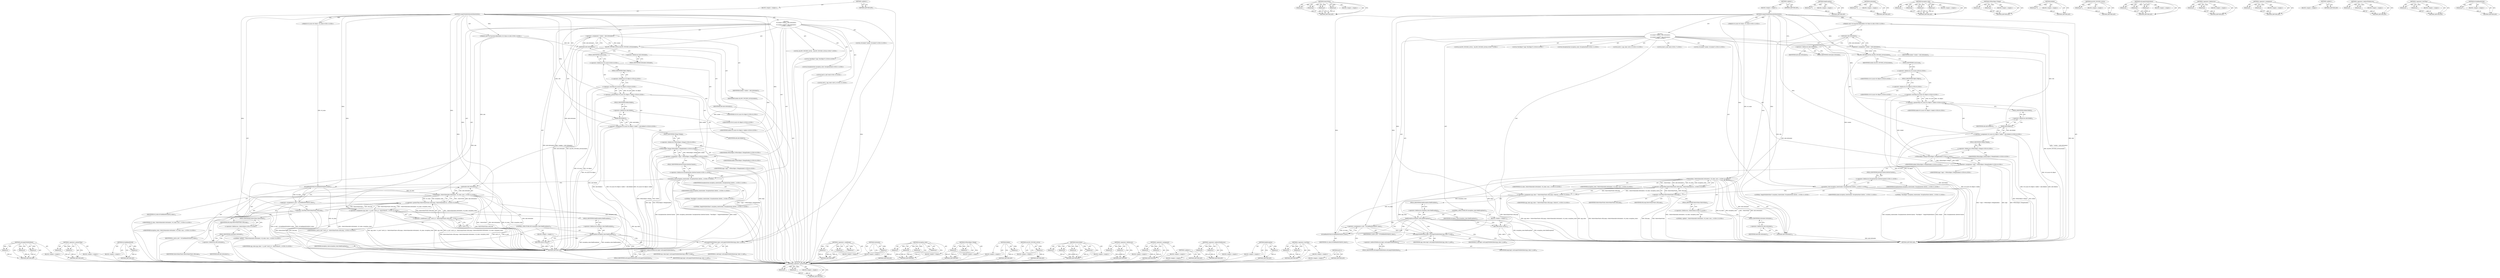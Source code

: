 digraph "int32_t" {
vulnerable_140 [label=<(METHOD,&lt;operator&gt;.greaterThan)>];
vulnerable_141 [label=<(PARAM,p1)>];
vulnerable_142 [label=<(PARAM,p2)>];
vulnerable_143 [label=<(BLOCK,&lt;empty&gt;,&lt;empty&gt;)>];
vulnerable_144 [label=<(METHOD_RETURN,ANY)>];
vulnerable_166 [label=<(METHOD,NativeValue)>];
vulnerable_167 [label=<(PARAM,p1)>];
vulnerable_168 [label=<(PARAM,p2)>];
vulnerable_169 [label=<(PARAM,p3)>];
vulnerable_170 [label=<(PARAM,p4)>];
vulnerable_171 [label=<(BLOCK,&lt;empty&gt;,&lt;empty&gt;)>];
vulnerable_172 [label=<(METHOD_RETURN,ANY)>];
vulnerable_6 [label=<(METHOD,&lt;global&gt;)<SUB>1</SUB>>];
vulnerable_7 [label=<(BLOCK,&lt;empty&gt;,&lt;empty&gt;)<SUB>1</SUB>>];
vulnerable_8 [label=<(METHOD,LongOrNullAttributeAttributeSetter)<SUB>1</SUB>>];
vulnerable_9 [label="<(PARAM,v8::Local&lt;v8::Value&gt; v8_value)<SUB>2</SUB>>"];
vulnerable_10 [label="<(PARAM,const v8::FunctionCallbackInfo&lt;v8::Value&gt;&amp; info)<SUB>2</SUB>>"];
vulnerable_11 [label="<(BLOCK,{
  v8::Isolate* isolate = info.GetIsolate();
 ...,{
  v8::Isolate* isolate = info.GetIsolate();
 ...)<SUB>2</SUB>>"];
vulnerable_12 [label="<(LOCAL,v8.Isolate* isolate: v8.Isolate*)<SUB>3</SUB>>"];
vulnerable_13 [label=<(&lt;operator&gt;.assignment,* isolate = info.GetIsolate())<SUB>3</SUB>>];
vulnerable_14 [label=<(IDENTIFIER,isolate,* isolate = info.GetIsolate())<SUB>3</SUB>>];
vulnerable_15 [label=<(GetIsolate,info.GetIsolate())<SUB>3</SUB>>];
vulnerable_16 [label=<(&lt;operator&gt;.fieldAccess,info.GetIsolate)<SUB>3</SUB>>];
vulnerable_17 [label=<(IDENTIFIER,info,info.GetIsolate())<SUB>3</SUB>>];
vulnerable_18 [label=<(FIELD_IDENTIFIER,GetIsolate,GetIsolate)<SUB>3</SUB>>];
vulnerable_19 [label=<(ALLOW_UNUSED_LOCAL,ALLOW_UNUSED_LOCAL(isolate))<SUB>4</SUB>>];
vulnerable_20 [label=<(IDENTIFIER,isolate,ALLOW_UNUSED_LOCAL(isolate))<SUB>4</SUB>>];
vulnerable_21 [label="<(&lt;operator&gt;.assignment,v8::Local&lt;v8::Object&gt; holder = info.Holder())<SUB>6</SUB>>"];
vulnerable_22 [label="<(&lt;operator&gt;.greaterThan,v8::Local&lt;v8::Object&gt; holder)<SUB>6</SUB>>"];
vulnerable_23 [label="<(&lt;operator&gt;.lessThan,v8::Local&lt;v8::Object)<SUB>6</SUB>>"];
vulnerable_24 [label="<(&lt;operator&gt;.fieldAccess,v8::Local)<SUB>6</SUB>>"];
vulnerable_25 [label="<(IDENTIFIER,v8,v8::Local&lt;v8::Object)<SUB>6</SUB>>"];
vulnerable_26 [label=<(FIELD_IDENTIFIER,Local,Local)<SUB>6</SUB>>];
vulnerable_27 [label="<(&lt;operator&gt;.fieldAccess,v8::Object)<SUB>6</SUB>>"];
vulnerable_28 [label="<(IDENTIFIER,v8,v8::Local&lt;v8::Object)<SUB>6</SUB>>"];
vulnerable_29 [label=<(FIELD_IDENTIFIER,Object,Object)<SUB>6</SUB>>];
vulnerable_30 [label="<(IDENTIFIER,holder,v8::Local&lt;v8::Object&gt; holder)<SUB>6</SUB>>"];
vulnerable_31 [label=<(Holder,info.Holder())<SUB>6</SUB>>];
vulnerable_32 [label=<(&lt;operator&gt;.fieldAccess,info.Holder)<SUB>6</SUB>>];
vulnerable_33 [label=<(IDENTIFIER,info,info.Holder())<SUB>6</SUB>>];
vulnerable_34 [label=<(FIELD_IDENTIFIER,Holder,Holder)<SUB>6</SUB>>];
vulnerable_35 [label="<(LOCAL,ALLOW_UNUSED_LOCAL : ALLOW_UNUSED_LOCAL)<SUB>7</SUB>>"];
vulnerable_36 [label="<(LOCAL,TestObject* impl: TestObject*)<SUB>9</SUB>>"];
vulnerable_37 [label="<(&lt;operator&gt;.assignment,* impl = V8TestObject::ToImpl(holder))<SUB>9</SUB>>"];
vulnerable_38 [label="<(IDENTIFIER,impl,* impl = V8TestObject::ToImpl(holder))<SUB>9</SUB>>"];
vulnerable_39 [label="<(V8TestObject.ToImpl,V8TestObject::ToImpl(holder))<SUB>9</SUB>>"];
vulnerable_40 [label="<(&lt;operator&gt;.fieldAccess,V8TestObject::ToImpl)<SUB>9</SUB>>"];
vulnerable_41 [label="<(IDENTIFIER,V8TestObject,V8TestObject::ToImpl(holder))<SUB>9</SUB>>"];
vulnerable_42 [label=<(FIELD_IDENTIFIER,ToImpl,ToImpl)<SUB>9</SUB>>];
vulnerable_43 [label="<(IDENTIFIER,holder,V8TestObject::ToImpl(holder))<SUB>9</SUB>>"];
vulnerable_44 [label="<(LOCAL,ExceptionState exception_state: ExceptionState)<SUB>11</SUB>>"];
vulnerable_45 [label="<(exception_state,exception_state(isolate, ExceptionState::kSette...)<SUB>11</SUB>>"];
vulnerable_46 [label="<(IDENTIFIER,isolate,exception_state(isolate, ExceptionState::kSette...)<SUB>11</SUB>>"];
vulnerable_47 [label="<(&lt;operator&gt;.fieldAccess,ExceptionState::kSetterContext)<SUB>11</SUB>>"];
vulnerable_48 [label="<(IDENTIFIER,ExceptionState,exception_state(isolate, ExceptionState::kSette...)<SUB>11</SUB>>"];
vulnerable_49 [label=<(FIELD_IDENTIFIER,kSetterContext,kSetterContext)<SUB>11</SUB>>];
vulnerable_50 [label="<(LITERAL,&quot;TestObject&quot;,exception_state(isolate, ExceptionState::kSette...)<SUB>11</SUB>>"];
vulnerable_51 [label="<(LITERAL,&quot;longOrNullAttribute&quot;,exception_state(isolate, ExceptionState::kSette...)<SUB>11</SUB>>"];
vulnerable_52 [label="<(LOCAL,int32_t cpp_value: int32_t)<SUB>13</SUB>>"];
vulnerable_53 [label="<(&lt;operator&gt;.assignment,cpp_value = NativeValueTraits&lt;IDLLong&gt;::NativeV...)<SUB>13</SUB>>"];
vulnerable_54 [label="<(IDENTIFIER,cpp_value,cpp_value = NativeValueTraits&lt;IDLLong&gt;::NativeV...)<SUB>13</SUB>>"];
vulnerable_55 [label="<(&lt;operator&gt;.greaterThan,NativeValueTraits&lt;IDLLong&gt;::NativeValue(info.Ge...)<SUB>13</SUB>>"];
vulnerable_56 [label=<(&lt;operator&gt;.lessThan,NativeValueTraits&lt;IDLLong)<SUB>13</SUB>>];
vulnerable_57 [label=<(IDENTIFIER,NativeValueTraits,NativeValueTraits&lt;IDLLong)<SUB>13</SUB>>];
vulnerable_58 [label=<(IDENTIFIER,IDLLong,NativeValueTraits&lt;IDLLong)<SUB>13</SUB>>];
vulnerable_59 [label="<(NativeValue,::NativeValue(info.GetIsolate(), v8_value, exce...)<SUB>13</SUB>>"];
vulnerable_60 [label="<(&lt;operator&gt;.fieldAccess,::NativeValue)<SUB>13</SUB>>"];
vulnerable_61 [label="<(LITERAL,&lt;global&gt;,::NativeValue(info.GetIsolate(), v8_value, exce...)<SUB>13</SUB>>"];
vulnerable_62 [label=<(FIELD_IDENTIFIER,NativeValue,NativeValue)<SUB>13</SUB>>];
vulnerable_63 [label=<(GetIsolate,info.GetIsolate())<SUB>13</SUB>>];
vulnerable_64 [label=<(&lt;operator&gt;.fieldAccess,info.GetIsolate)<SUB>13</SUB>>];
vulnerable_65 [label=<(IDENTIFIER,info,info.GetIsolate())<SUB>13</SUB>>];
vulnerable_66 [label=<(FIELD_IDENTIFIER,GetIsolate,GetIsolate)<SUB>13</SUB>>];
vulnerable_67 [label="<(IDENTIFIER,v8_value,::NativeValue(info.GetIsolate(), v8_value, exce...)<SUB>13</SUB>>"];
vulnerable_68 [label="<(IDENTIFIER,exception_state,::NativeValue(info.GetIsolate(), v8_value, exce...)<SUB>13</SUB>>"];
vulnerable_69 [label=<(CONTROL_STRUCTURE,IF,if (exception_state.HadException()))<SUB>14</SUB>>];
vulnerable_70 [label=<(HadException,exception_state.HadException())<SUB>14</SUB>>];
vulnerable_71 [label=<(&lt;operator&gt;.fieldAccess,exception_state.HadException)<SUB>14</SUB>>];
vulnerable_72 [label=<(IDENTIFIER,exception_state,exception_state.HadException())<SUB>14</SUB>>];
vulnerable_73 [label=<(FIELD_IDENTIFIER,HadException,HadException)<SUB>14</SUB>>];
vulnerable_74 [label=<(BLOCK,&lt;empty&gt;,&lt;empty&gt;)<SUB>15</SUB>>];
vulnerable_75 [label=<(RETURN,return;,return;)<SUB>15</SUB>>];
vulnerable_76 [label="<(LOCAL,bool is_null: bool)<SUB>17</SUB>>"];
vulnerable_77 [label=<(&lt;operator&gt;.assignment,is_null = IsUndefinedOrNull(v8_value))<SUB>17</SUB>>];
vulnerable_78 [label=<(IDENTIFIER,is_null,is_null = IsUndefinedOrNull(v8_value))<SUB>17</SUB>>];
vulnerable_79 [label=<(IsUndefinedOrNull,IsUndefinedOrNull(v8_value))<SUB>17</SUB>>];
vulnerable_80 [label=<(IDENTIFIER,v8_value,IsUndefinedOrNull(v8_value))<SUB>17</SUB>>];
vulnerable_81 [label=<(setLongOrNullAttribute,impl-&gt;setLongOrNullAttribute(cpp_value, is_null))<SUB>18</SUB>>];
vulnerable_82 [label=<(&lt;operator&gt;.indirectFieldAccess,impl-&gt;setLongOrNullAttribute)<SUB>18</SUB>>];
vulnerable_83 [label=<(IDENTIFIER,impl,impl-&gt;setLongOrNullAttribute(cpp_value, is_null))<SUB>18</SUB>>];
vulnerable_84 [label=<(FIELD_IDENTIFIER,setLongOrNullAttribute,setLongOrNullAttribute)<SUB>18</SUB>>];
vulnerable_85 [label=<(IDENTIFIER,cpp_value,impl-&gt;setLongOrNullAttribute(cpp_value, is_null))<SUB>18</SUB>>];
vulnerable_86 [label=<(IDENTIFIER,is_null,impl-&gt;setLongOrNullAttribute(cpp_value, is_null))<SUB>18</SUB>>];
vulnerable_87 [label=<(METHOD_RETURN,void)<SUB>1</SUB>>];
vulnerable_89 [label=<(METHOD_RETURN,ANY)<SUB>1</SUB>>];
vulnerable_173 [label=<(METHOD,HadException)>];
vulnerable_174 [label=<(PARAM,p1)>];
vulnerable_175 [label=<(BLOCK,&lt;empty&gt;,&lt;empty&gt;)>];
vulnerable_176 [label=<(METHOD_RETURN,ANY)>];
vulnerable_127 [label=<(METHOD,GetIsolate)>];
vulnerable_128 [label=<(PARAM,p1)>];
vulnerable_129 [label=<(BLOCK,&lt;empty&gt;,&lt;empty&gt;)>];
vulnerable_130 [label=<(METHOD_RETURN,ANY)>];
vulnerable_159 [label=<(METHOD,exception_state)>];
vulnerable_160 [label=<(PARAM,p1)>];
vulnerable_161 [label=<(PARAM,p2)>];
vulnerable_162 [label=<(PARAM,p3)>];
vulnerable_163 [label=<(PARAM,p4)>];
vulnerable_164 [label=<(BLOCK,&lt;empty&gt;,&lt;empty&gt;)>];
vulnerable_165 [label=<(METHOD_RETURN,ANY)>];
vulnerable_154 [label=<(METHOD,V8TestObject.ToImpl)>];
vulnerable_155 [label=<(PARAM,p1)>];
vulnerable_156 [label=<(PARAM,p2)>];
vulnerable_157 [label=<(BLOCK,&lt;empty&gt;,&lt;empty&gt;)>];
vulnerable_158 [label=<(METHOD_RETURN,ANY)>];
vulnerable_150 [label=<(METHOD,Holder)>];
vulnerable_151 [label=<(PARAM,p1)>];
vulnerable_152 [label=<(BLOCK,&lt;empty&gt;,&lt;empty&gt;)>];
vulnerable_153 [label=<(METHOD_RETURN,ANY)>];
vulnerable_136 [label=<(METHOD,ALLOW_UNUSED_LOCAL)>];
vulnerable_137 [label=<(PARAM,p1)>];
vulnerable_138 [label=<(BLOCK,&lt;empty&gt;,&lt;empty&gt;)>];
vulnerable_139 [label=<(METHOD_RETURN,ANY)>];
vulnerable_181 [label=<(METHOD,setLongOrNullAttribute)>];
vulnerable_182 [label=<(PARAM,p1)>];
vulnerable_183 [label=<(PARAM,p2)>];
vulnerable_184 [label=<(PARAM,p3)>];
vulnerable_185 [label=<(BLOCK,&lt;empty&gt;,&lt;empty&gt;)>];
vulnerable_186 [label=<(METHOD_RETURN,ANY)>];
vulnerable_131 [label=<(METHOD,&lt;operator&gt;.fieldAccess)>];
vulnerable_132 [label=<(PARAM,p1)>];
vulnerable_133 [label=<(PARAM,p2)>];
vulnerable_134 [label=<(BLOCK,&lt;empty&gt;,&lt;empty&gt;)>];
vulnerable_135 [label=<(METHOD_RETURN,ANY)>];
vulnerable_122 [label=<(METHOD,&lt;operator&gt;.assignment)>];
vulnerable_123 [label=<(PARAM,p1)>];
vulnerable_124 [label=<(PARAM,p2)>];
vulnerable_125 [label=<(BLOCK,&lt;empty&gt;,&lt;empty&gt;)>];
vulnerable_126 [label=<(METHOD_RETURN,ANY)>];
vulnerable_116 [label=<(METHOD,&lt;global&gt;)<SUB>1</SUB>>];
vulnerable_117 [label=<(BLOCK,&lt;empty&gt;,&lt;empty&gt;)>];
vulnerable_118 [label=<(METHOD_RETURN,ANY)>];
vulnerable_187 [label=<(METHOD,&lt;operator&gt;.indirectFieldAccess)>];
vulnerable_188 [label=<(PARAM,p1)>];
vulnerable_189 [label=<(PARAM,p2)>];
vulnerable_190 [label=<(BLOCK,&lt;empty&gt;,&lt;empty&gt;)>];
vulnerable_191 [label=<(METHOD_RETURN,ANY)>];
vulnerable_145 [label=<(METHOD,&lt;operator&gt;.lessThan)>];
vulnerable_146 [label=<(PARAM,p1)>];
vulnerable_147 [label=<(PARAM,p2)>];
vulnerable_148 [label=<(BLOCK,&lt;empty&gt;,&lt;empty&gt;)>];
vulnerable_149 [label=<(METHOD_RETURN,ANY)>];
vulnerable_177 [label=<(METHOD,IsUndefinedOrNull)>];
vulnerable_178 [label=<(PARAM,p1)>];
vulnerable_179 [label=<(BLOCK,&lt;empty&gt;,&lt;empty&gt;)>];
vulnerable_180 [label=<(METHOD_RETURN,ANY)>];
fixed_193 [label=<(METHOD,setLongOrNullAttribute)>];
fixed_194 [label=<(PARAM,p1)>];
fixed_195 [label=<(PARAM,p2)>];
fixed_196 [label=<(PARAM,p3)>];
fixed_197 [label=<(BLOCK,&lt;empty&gt;,&lt;empty&gt;)>];
fixed_198 [label=<(METHOD_RETURN,ANY)>];
fixed_143 [label=<(METHOD,&lt;operator&gt;.greaterThan)>];
fixed_144 [label=<(PARAM,p1)>];
fixed_145 [label=<(PARAM,p2)>];
fixed_146 [label=<(BLOCK,&lt;empty&gt;,&lt;empty&gt;)>];
fixed_147 [label=<(METHOD_RETURN,ANY)>];
fixed_169 [label=<(METHOD,IsUndefinedOrNull)>];
fixed_170 [label=<(PARAM,p1)>];
fixed_171 [label=<(BLOCK,&lt;empty&gt;,&lt;empty&gt;)>];
fixed_172 [label=<(METHOD_RETURN,ANY)>];
fixed_6 [label=<(METHOD,&lt;global&gt;)<SUB>1</SUB>>];
fixed_7 [label=<(BLOCK,&lt;empty&gt;,&lt;empty&gt;)<SUB>1</SUB>>];
fixed_8 [label=<(METHOD,LongOrNullAttributeAttributeSetter)<SUB>1</SUB>>];
fixed_9 [label="<(PARAM,v8::Local&lt;v8::Value&gt; v8_value)<SUB>2</SUB>>"];
fixed_10 [label="<(PARAM,const v8::FunctionCallbackInfo&lt;v8::Value&gt;&amp; info)<SUB>2</SUB>>"];
fixed_11 [label="<(BLOCK,{
  v8::Isolate* isolate = info.GetIsolate();
 ...,{
  v8::Isolate* isolate = info.GetIsolate();
 ...)<SUB>2</SUB>>"];
fixed_12 [label="<(LOCAL,v8.Isolate* isolate: v8.Isolate*)<SUB>3</SUB>>"];
fixed_13 [label=<(&lt;operator&gt;.assignment,* isolate = info.GetIsolate())<SUB>3</SUB>>];
fixed_14 [label=<(IDENTIFIER,isolate,* isolate = info.GetIsolate())<SUB>3</SUB>>];
fixed_15 [label=<(GetIsolate,info.GetIsolate())<SUB>3</SUB>>];
fixed_16 [label=<(&lt;operator&gt;.fieldAccess,info.GetIsolate)<SUB>3</SUB>>];
fixed_17 [label=<(IDENTIFIER,info,info.GetIsolate())<SUB>3</SUB>>];
fixed_18 [label=<(FIELD_IDENTIFIER,GetIsolate,GetIsolate)<SUB>3</SUB>>];
fixed_19 [label=<(ALLOW_UNUSED_LOCAL,ALLOW_UNUSED_LOCAL(isolate))<SUB>4</SUB>>];
fixed_20 [label=<(IDENTIFIER,isolate,ALLOW_UNUSED_LOCAL(isolate))<SUB>4</SUB>>];
fixed_21 [label="<(&lt;operator&gt;.assignment,v8::Local&lt;v8::Object&gt; holder = info.Holder())<SUB>6</SUB>>"];
fixed_22 [label="<(&lt;operator&gt;.greaterThan,v8::Local&lt;v8::Object&gt; holder)<SUB>6</SUB>>"];
fixed_23 [label="<(&lt;operator&gt;.lessThan,v8::Local&lt;v8::Object)<SUB>6</SUB>>"];
fixed_24 [label="<(&lt;operator&gt;.fieldAccess,v8::Local)<SUB>6</SUB>>"];
fixed_25 [label="<(IDENTIFIER,v8,v8::Local&lt;v8::Object)<SUB>6</SUB>>"];
fixed_26 [label=<(FIELD_IDENTIFIER,Local,Local)<SUB>6</SUB>>];
fixed_27 [label="<(&lt;operator&gt;.fieldAccess,v8::Object)<SUB>6</SUB>>"];
fixed_28 [label="<(IDENTIFIER,v8,v8::Local&lt;v8::Object)<SUB>6</SUB>>"];
fixed_29 [label=<(FIELD_IDENTIFIER,Object,Object)<SUB>6</SUB>>];
fixed_30 [label="<(IDENTIFIER,holder,v8::Local&lt;v8::Object&gt; holder)<SUB>6</SUB>>"];
fixed_31 [label=<(Holder,info.Holder())<SUB>6</SUB>>];
fixed_32 [label=<(&lt;operator&gt;.fieldAccess,info.Holder)<SUB>6</SUB>>];
fixed_33 [label=<(IDENTIFIER,info,info.Holder())<SUB>6</SUB>>];
fixed_34 [label=<(FIELD_IDENTIFIER,Holder,Holder)<SUB>6</SUB>>];
fixed_35 [label="<(LOCAL,ALLOW_UNUSED_LOCAL : ALLOW_UNUSED_LOCAL)<SUB>7</SUB>>"];
fixed_36 [label="<(LOCAL,TestObject* impl: TestObject*)<SUB>9</SUB>>"];
fixed_37 [label="<(&lt;operator&gt;.assignment,* impl = V8TestObject::ToImpl(holder))<SUB>9</SUB>>"];
fixed_38 [label="<(IDENTIFIER,impl,* impl = V8TestObject::ToImpl(holder))<SUB>9</SUB>>"];
fixed_39 [label="<(V8TestObject.ToImpl,V8TestObject::ToImpl(holder))<SUB>9</SUB>>"];
fixed_40 [label="<(&lt;operator&gt;.fieldAccess,V8TestObject::ToImpl)<SUB>9</SUB>>"];
fixed_41 [label="<(IDENTIFIER,V8TestObject,V8TestObject::ToImpl(holder))<SUB>9</SUB>>"];
fixed_42 [label=<(FIELD_IDENTIFIER,ToImpl,ToImpl)<SUB>9</SUB>>];
fixed_43 [label="<(IDENTIFIER,holder,V8TestObject::ToImpl(holder))<SUB>9</SUB>>"];
fixed_44 [label="<(LOCAL,ExceptionState exception_state: ExceptionState)<SUB>11</SUB>>"];
fixed_45 [label="<(exception_state,exception_state(isolate, ExceptionState::kSette...)<SUB>11</SUB>>"];
fixed_46 [label="<(IDENTIFIER,isolate,exception_state(isolate, ExceptionState::kSette...)<SUB>11</SUB>>"];
fixed_47 [label="<(&lt;operator&gt;.fieldAccess,ExceptionState::kSetterContext)<SUB>11</SUB>>"];
fixed_48 [label="<(IDENTIFIER,ExceptionState,exception_state(isolate, ExceptionState::kSette...)<SUB>11</SUB>>"];
fixed_49 [label=<(FIELD_IDENTIFIER,kSetterContext,kSetterContext)<SUB>11</SUB>>];
fixed_50 [label="<(LITERAL,&quot;TestObject&quot;,exception_state(isolate, ExceptionState::kSette...)<SUB>11</SUB>>"];
fixed_51 [label="<(LITERAL,&quot;longOrNullAttribute&quot;,exception_state(isolate, ExceptionState::kSette...)<SUB>11</SUB>>"];
fixed_52 [label="<(LOCAL,bool is_null: bool)<SUB>13</SUB>>"];
fixed_53 [label=<(&lt;operator&gt;.assignment,is_null = IsUndefinedOrNull(v8_value))<SUB>13</SUB>>];
fixed_54 [label=<(IDENTIFIER,is_null,is_null = IsUndefinedOrNull(v8_value))<SUB>13</SUB>>];
fixed_55 [label=<(IsUndefinedOrNull,IsUndefinedOrNull(v8_value))<SUB>13</SUB>>];
fixed_56 [label=<(IDENTIFIER,v8_value,IsUndefinedOrNull(v8_value))<SUB>13</SUB>>];
fixed_57 [label="<(LOCAL,int32_t cpp_value: int32_t)<SUB>15</SUB>>"];
fixed_58 [label="<(&lt;operator&gt;.assignment,cpp_value = is_null ? int32_t() : NativeValueTr...)<SUB>15</SUB>>"];
fixed_59 [label="<(IDENTIFIER,cpp_value,cpp_value = is_null ? int32_t() : NativeValueTr...)<SUB>15</SUB>>"];
fixed_60 [label="<(&lt;operator&gt;.conditional,is_null ? int32_t() : NativeValueTraits&lt;IDLLong...)<SUB>15</SUB>>"];
fixed_61 [label="<(IDENTIFIER,is_null,is_null ? int32_t() : NativeValueTraits&lt;IDLLong...)<SUB>15</SUB>>"];
fixed_62 [label=<(int32_t,int32_t())<SUB>15</SUB>>];
fixed_63 [label="<(&lt;operator&gt;.greaterThan,NativeValueTraits&lt;IDLLong&gt;::NativeValue(info.Ge...)<SUB>15</SUB>>"];
fixed_64 [label=<(&lt;operator&gt;.lessThan,NativeValueTraits&lt;IDLLong)<SUB>15</SUB>>];
fixed_65 [label=<(IDENTIFIER,NativeValueTraits,NativeValueTraits&lt;IDLLong)<SUB>15</SUB>>];
fixed_66 [label=<(IDENTIFIER,IDLLong,NativeValueTraits&lt;IDLLong)<SUB>15</SUB>>];
fixed_67 [label="<(NativeValue,::NativeValue(info.GetIsolate(), v8_value, exce...)<SUB>15</SUB>>"];
fixed_68 [label="<(&lt;operator&gt;.fieldAccess,::NativeValue)<SUB>15</SUB>>"];
fixed_69 [label="<(LITERAL,&lt;global&gt;,::NativeValue(info.GetIsolate(), v8_value, exce...)<SUB>15</SUB>>"];
fixed_70 [label=<(FIELD_IDENTIFIER,NativeValue,NativeValue)<SUB>15</SUB>>];
fixed_71 [label=<(GetIsolate,info.GetIsolate())<SUB>15</SUB>>];
fixed_72 [label=<(&lt;operator&gt;.fieldAccess,info.GetIsolate)<SUB>15</SUB>>];
fixed_73 [label=<(IDENTIFIER,info,info.GetIsolate())<SUB>15</SUB>>];
fixed_74 [label=<(FIELD_IDENTIFIER,GetIsolate,GetIsolate)<SUB>15</SUB>>];
fixed_75 [label="<(IDENTIFIER,v8_value,::NativeValue(info.GetIsolate(), v8_value, exce...)<SUB>15</SUB>>"];
fixed_76 [label="<(IDENTIFIER,exception_state,::NativeValue(info.GetIsolate(), v8_value, exce...)<SUB>15</SUB>>"];
fixed_77 [label=<(CONTROL_STRUCTURE,IF,if (exception_state.HadException()))<SUB>16</SUB>>];
fixed_78 [label=<(HadException,exception_state.HadException())<SUB>16</SUB>>];
fixed_79 [label=<(&lt;operator&gt;.fieldAccess,exception_state.HadException)<SUB>16</SUB>>];
fixed_80 [label=<(IDENTIFIER,exception_state,exception_state.HadException())<SUB>16</SUB>>];
fixed_81 [label=<(FIELD_IDENTIFIER,HadException,HadException)<SUB>16</SUB>>];
fixed_82 [label=<(BLOCK,&lt;empty&gt;,&lt;empty&gt;)<SUB>17</SUB>>];
fixed_83 [label=<(RETURN,return;,return;)<SUB>17</SUB>>];
fixed_84 [label=<(setLongOrNullAttribute,impl-&gt;setLongOrNullAttribute(cpp_value, is_null))<SUB>19</SUB>>];
fixed_85 [label=<(&lt;operator&gt;.indirectFieldAccess,impl-&gt;setLongOrNullAttribute)<SUB>19</SUB>>];
fixed_86 [label=<(IDENTIFIER,impl,impl-&gt;setLongOrNullAttribute(cpp_value, is_null))<SUB>19</SUB>>];
fixed_87 [label=<(FIELD_IDENTIFIER,setLongOrNullAttribute,setLongOrNullAttribute)<SUB>19</SUB>>];
fixed_88 [label=<(IDENTIFIER,cpp_value,impl-&gt;setLongOrNullAttribute(cpp_value, is_null))<SUB>19</SUB>>];
fixed_89 [label=<(IDENTIFIER,is_null,impl-&gt;setLongOrNullAttribute(cpp_value, is_null))<SUB>19</SUB>>];
fixed_90 [label=<(METHOD_RETURN,void)<SUB>1</SUB>>];
fixed_92 [label=<(METHOD_RETURN,ANY)<SUB>1</SUB>>];
fixed_173 [label=<(METHOD,&lt;operator&gt;.conditional)>];
fixed_174 [label=<(PARAM,p1)>];
fixed_175 [label=<(PARAM,p2)>];
fixed_176 [label=<(PARAM,p3)>];
fixed_177 [label=<(BLOCK,&lt;empty&gt;,&lt;empty&gt;)>];
fixed_178 [label=<(METHOD_RETURN,ANY)>];
fixed_130 [label=<(METHOD,GetIsolate)>];
fixed_131 [label=<(PARAM,p1)>];
fixed_132 [label=<(BLOCK,&lt;empty&gt;,&lt;empty&gt;)>];
fixed_133 [label=<(METHOD_RETURN,ANY)>];
fixed_162 [label=<(METHOD,exception_state)>];
fixed_163 [label=<(PARAM,p1)>];
fixed_164 [label=<(PARAM,p2)>];
fixed_165 [label=<(PARAM,p3)>];
fixed_166 [label=<(PARAM,p4)>];
fixed_167 [label=<(BLOCK,&lt;empty&gt;,&lt;empty&gt;)>];
fixed_168 [label=<(METHOD_RETURN,ANY)>];
fixed_157 [label=<(METHOD,V8TestObject.ToImpl)>];
fixed_158 [label=<(PARAM,p1)>];
fixed_159 [label=<(PARAM,p2)>];
fixed_160 [label=<(BLOCK,&lt;empty&gt;,&lt;empty&gt;)>];
fixed_161 [label=<(METHOD_RETURN,ANY)>];
fixed_153 [label=<(METHOD,Holder)>];
fixed_154 [label=<(PARAM,p1)>];
fixed_155 [label=<(BLOCK,&lt;empty&gt;,&lt;empty&gt;)>];
fixed_156 [label=<(METHOD_RETURN,ANY)>];
fixed_139 [label=<(METHOD,ALLOW_UNUSED_LOCAL)>];
fixed_140 [label=<(PARAM,p1)>];
fixed_141 [label=<(BLOCK,&lt;empty&gt;,&lt;empty&gt;)>];
fixed_142 [label=<(METHOD_RETURN,ANY)>];
fixed_182 [label=<(METHOD,NativeValue)>];
fixed_183 [label=<(PARAM,p1)>];
fixed_184 [label=<(PARAM,p2)>];
fixed_185 [label=<(PARAM,p3)>];
fixed_186 [label=<(PARAM,p4)>];
fixed_187 [label=<(BLOCK,&lt;empty&gt;,&lt;empty&gt;)>];
fixed_188 [label=<(METHOD_RETURN,ANY)>];
fixed_134 [label=<(METHOD,&lt;operator&gt;.fieldAccess)>];
fixed_135 [label=<(PARAM,p1)>];
fixed_136 [label=<(PARAM,p2)>];
fixed_137 [label=<(BLOCK,&lt;empty&gt;,&lt;empty&gt;)>];
fixed_138 [label=<(METHOD_RETURN,ANY)>];
fixed_125 [label=<(METHOD,&lt;operator&gt;.assignment)>];
fixed_126 [label=<(PARAM,p1)>];
fixed_127 [label=<(PARAM,p2)>];
fixed_128 [label=<(BLOCK,&lt;empty&gt;,&lt;empty&gt;)>];
fixed_129 [label=<(METHOD_RETURN,ANY)>];
fixed_119 [label=<(METHOD,&lt;global&gt;)<SUB>1</SUB>>];
fixed_120 [label=<(BLOCK,&lt;empty&gt;,&lt;empty&gt;)>];
fixed_121 [label=<(METHOD_RETURN,ANY)>];
fixed_199 [label=<(METHOD,&lt;operator&gt;.indirectFieldAccess)>];
fixed_200 [label=<(PARAM,p1)>];
fixed_201 [label=<(PARAM,p2)>];
fixed_202 [label=<(BLOCK,&lt;empty&gt;,&lt;empty&gt;)>];
fixed_203 [label=<(METHOD_RETURN,ANY)>];
fixed_189 [label=<(METHOD,HadException)>];
fixed_190 [label=<(PARAM,p1)>];
fixed_191 [label=<(BLOCK,&lt;empty&gt;,&lt;empty&gt;)>];
fixed_192 [label=<(METHOD_RETURN,ANY)>];
fixed_148 [label=<(METHOD,&lt;operator&gt;.lessThan)>];
fixed_149 [label=<(PARAM,p1)>];
fixed_150 [label=<(PARAM,p2)>];
fixed_151 [label=<(BLOCK,&lt;empty&gt;,&lt;empty&gt;)>];
fixed_152 [label=<(METHOD_RETURN,ANY)>];
fixed_179 [label=<(METHOD,int32_t)>];
fixed_180 [label=<(BLOCK,&lt;empty&gt;,&lt;empty&gt;)>];
fixed_181 [label=<(METHOD_RETURN,ANY)>];
vulnerable_140 -> vulnerable_141  [key=0, label="AST: "];
vulnerable_140 -> vulnerable_141  [key=1, label="DDG: "];
vulnerable_140 -> vulnerable_143  [key=0, label="AST: "];
vulnerable_140 -> vulnerable_142  [key=0, label="AST: "];
vulnerable_140 -> vulnerable_142  [key=1, label="DDG: "];
vulnerable_140 -> vulnerable_144  [key=0, label="AST: "];
vulnerable_140 -> vulnerable_144  [key=1, label="CFG: "];
vulnerable_141 -> vulnerable_144  [key=0, label="DDG: p1"];
vulnerable_142 -> vulnerable_144  [key=0, label="DDG: p2"];
vulnerable_166 -> vulnerable_167  [key=0, label="AST: "];
vulnerable_166 -> vulnerable_167  [key=1, label="DDG: "];
vulnerable_166 -> vulnerable_171  [key=0, label="AST: "];
vulnerable_166 -> vulnerable_168  [key=0, label="AST: "];
vulnerable_166 -> vulnerable_168  [key=1, label="DDG: "];
vulnerable_166 -> vulnerable_172  [key=0, label="AST: "];
vulnerable_166 -> vulnerable_172  [key=1, label="CFG: "];
vulnerable_166 -> vulnerable_169  [key=0, label="AST: "];
vulnerable_166 -> vulnerable_169  [key=1, label="DDG: "];
vulnerable_166 -> vulnerable_170  [key=0, label="AST: "];
vulnerable_166 -> vulnerable_170  [key=1, label="DDG: "];
vulnerable_167 -> vulnerable_172  [key=0, label="DDG: p1"];
vulnerable_168 -> vulnerable_172  [key=0, label="DDG: p2"];
vulnerable_169 -> vulnerable_172  [key=0, label="DDG: p3"];
vulnerable_170 -> vulnerable_172  [key=0, label="DDG: p4"];
vulnerable_6 -> vulnerable_7  [key=0, label="AST: "];
vulnerable_6 -> vulnerable_89  [key=0, label="AST: "];
vulnerable_6 -> vulnerable_89  [key=1, label="CFG: "];
vulnerable_7 -> vulnerable_8  [key=0, label="AST: "];
vulnerable_8 -> vulnerable_9  [key=0, label="AST: "];
vulnerable_8 -> vulnerable_9  [key=1, label="DDG: "];
vulnerable_8 -> vulnerable_10  [key=0, label="AST: "];
vulnerable_8 -> vulnerable_10  [key=1, label="DDG: "];
vulnerable_8 -> vulnerable_11  [key=0, label="AST: "];
vulnerable_8 -> vulnerable_87  [key=0, label="AST: "];
vulnerable_8 -> vulnerable_18  [key=0, label="CFG: "];
vulnerable_8 -> vulnerable_19  [key=0, label="DDG: "];
vulnerable_8 -> vulnerable_45  [key=0, label="DDG: "];
vulnerable_8 -> vulnerable_81  [key=0, label="DDG: "];
vulnerable_8 -> vulnerable_22  [key=0, label="DDG: "];
vulnerable_8 -> vulnerable_39  [key=0, label="DDG: "];
vulnerable_8 -> vulnerable_75  [key=0, label="DDG: "];
vulnerable_8 -> vulnerable_79  [key=0, label="DDG: "];
vulnerable_8 -> vulnerable_56  [key=0, label="DDG: "];
vulnerable_8 -> vulnerable_59  [key=0, label="DDG: "];
vulnerable_9 -> vulnerable_59  [key=0, label="DDG: v8_value"];
vulnerable_10 -> vulnerable_87  [key=0, label="DDG: info"];
vulnerable_10 -> vulnerable_15  [key=0, label="DDG: info"];
vulnerable_10 -> vulnerable_31  [key=0, label="DDG: info"];
vulnerable_10 -> vulnerable_63  [key=0, label="DDG: info"];
vulnerable_11 -> vulnerable_12  [key=0, label="AST: "];
vulnerable_11 -> vulnerable_13  [key=0, label="AST: "];
vulnerable_11 -> vulnerable_19  [key=0, label="AST: "];
vulnerable_11 -> vulnerable_21  [key=0, label="AST: "];
vulnerable_11 -> vulnerable_35  [key=0, label="AST: "];
vulnerable_11 -> vulnerable_36  [key=0, label="AST: "];
vulnerable_11 -> vulnerable_37  [key=0, label="AST: "];
vulnerable_11 -> vulnerable_44  [key=0, label="AST: "];
vulnerable_11 -> vulnerable_45  [key=0, label="AST: "];
vulnerable_11 -> vulnerable_52  [key=0, label="AST: "];
vulnerable_11 -> vulnerable_53  [key=0, label="AST: "];
vulnerable_11 -> vulnerable_69  [key=0, label="AST: "];
vulnerable_11 -> vulnerable_76  [key=0, label="AST: "];
vulnerable_11 -> vulnerable_77  [key=0, label="AST: "];
vulnerable_11 -> vulnerable_81  [key=0, label="AST: "];
vulnerable_13 -> vulnerable_14  [key=0, label="AST: "];
vulnerable_13 -> vulnerable_15  [key=0, label="AST: "];
vulnerable_13 -> vulnerable_19  [key=0, label="CFG: "];
vulnerable_13 -> vulnerable_19  [key=1, label="DDG: isolate"];
vulnerable_13 -> vulnerable_87  [key=0, label="DDG: * isolate = info.GetIsolate()"];
vulnerable_15 -> vulnerable_16  [key=0, label="AST: "];
vulnerable_15 -> vulnerable_13  [key=0, label="CFG: "];
vulnerable_15 -> vulnerable_13  [key=1, label="DDG: info.GetIsolate"];
vulnerable_15 -> vulnerable_63  [key=0, label="DDG: info.GetIsolate"];
vulnerable_16 -> vulnerable_17  [key=0, label="AST: "];
vulnerable_16 -> vulnerable_18  [key=0, label="AST: "];
vulnerable_16 -> vulnerable_15  [key=0, label="CFG: "];
vulnerable_18 -> vulnerable_16  [key=0, label="CFG: "];
vulnerable_19 -> vulnerable_20  [key=0, label="AST: "];
vulnerable_19 -> vulnerable_26  [key=0, label="CFG: "];
vulnerable_19 -> vulnerable_87  [key=0, label="DDG: ALLOW_UNUSED_LOCAL(isolate)"];
vulnerable_19 -> vulnerable_45  [key=0, label="DDG: isolate"];
vulnerable_21 -> vulnerable_22  [key=0, label="AST: "];
vulnerable_21 -> vulnerable_31  [key=0, label="AST: "];
vulnerable_21 -> vulnerable_42  [key=0, label="CFG: "];
vulnerable_21 -> vulnerable_87  [key=0, label="DDG: v8::Local&lt;v8::Object&gt; holder"];
vulnerable_21 -> vulnerable_87  [key=1, label="DDG: info.Holder()"];
vulnerable_21 -> vulnerable_87  [key=2, label="DDG: v8::Local&lt;v8::Object&gt; holder = info.Holder()"];
vulnerable_22 -> vulnerable_23  [key=0, label="AST: "];
vulnerable_22 -> vulnerable_30  [key=0, label="AST: "];
vulnerable_22 -> vulnerable_34  [key=0, label="CFG: "];
vulnerable_22 -> vulnerable_87  [key=0, label="DDG: v8::Local&lt;v8::Object"];
vulnerable_22 -> vulnerable_39  [key=0, label="DDG: holder"];
vulnerable_23 -> vulnerable_24  [key=0, label="AST: "];
vulnerable_23 -> vulnerable_27  [key=0, label="AST: "];
vulnerable_23 -> vulnerable_22  [key=0, label="CFG: "];
vulnerable_23 -> vulnerable_22  [key=1, label="DDG: v8::Local"];
vulnerable_23 -> vulnerable_22  [key=2, label="DDG: v8::Object"];
vulnerable_23 -> vulnerable_87  [key=0, label="DDG: v8::Local"];
vulnerable_23 -> vulnerable_87  [key=1, label="DDG: v8::Object"];
vulnerable_24 -> vulnerable_25  [key=0, label="AST: "];
vulnerable_24 -> vulnerable_26  [key=0, label="AST: "];
vulnerable_24 -> vulnerable_29  [key=0, label="CFG: "];
vulnerable_26 -> vulnerable_24  [key=0, label="CFG: "];
vulnerable_27 -> vulnerable_28  [key=0, label="AST: "];
vulnerable_27 -> vulnerable_29  [key=0, label="AST: "];
vulnerable_27 -> vulnerable_23  [key=0, label="CFG: "];
vulnerable_29 -> vulnerable_27  [key=0, label="CFG: "];
vulnerable_31 -> vulnerable_32  [key=0, label="AST: "];
vulnerable_31 -> vulnerable_21  [key=0, label="CFG: "];
vulnerable_31 -> vulnerable_21  [key=1, label="DDG: info.Holder"];
vulnerable_31 -> vulnerable_87  [key=0, label="DDG: info.Holder"];
vulnerable_32 -> vulnerable_33  [key=0, label="AST: "];
vulnerable_32 -> vulnerable_34  [key=0, label="AST: "];
vulnerable_32 -> vulnerable_31  [key=0, label="CFG: "];
vulnerable_34 -> vulnerable_32  [key=0, label="CFG: "];
vulnerable_37 -> vulnerable_38  [key=0, label="AST: "];
vulnerable_37 -> vulnerable_39  [key=0, label="AST: "];
vulnerable_37 -> vulnerable_49  [key=0, label="CFG: "];
vulnerable_37 -> vulnerable_87  [key=0, label="DDG: impl"];
vulnerable_37 -> vulnerable_87  [key=1, label="DDG: V8TestObject::ToImpl(holder)"];
vulnerable_37 -> vulnerable_87  [key=2, label="DDG: * impl = V8TestObject::ToImpl(holder)"];
vulnerable_37 -> vulnerable_81  [key=0, label="DDG: impl"];
vulnerable_39 -> vulnerable_40  [key=0, label="AST: "];
vulnerable_39 -> vulnerable_43  [key=0, label="AST: "];
vulnerable_39 -> vulnerable_37  [key=0, label="CFG: "];
vulnerable_39 -> vulnerable_37  [key=1, label="DDG: V8TestObject::ToImpl"];
vulnerable_39 -> vulnerable_37  [key=2, label="DDG: holder"];
vulnerable_39 -> vulnerable_87  [key=0, label="DDG: V8TestObject::ToImpl"];
vulnerable_39 -> vulnerable_87  [key=1, label="DDG: holder"];
vulnerable_40 -> vulnerable_41  [key=0, label="AST: "];
vulnerable_40 -> vulnerable_42  [key=0, label="AST: "];
vulnerable_40 -> vulnerable_39  [key=0, label="CFG: "];
vulnerable_42 -> vulnerable_40  [key=0, label="CFG: "];
vulnerable_45 -> vulnerable_46  [key=0, label="AST: "];
vulnerable_45 -> vulnerable_47  [key=0, label="AST: "];
vulnerable_45 -> vulnerable_50  [key=0, label="AST: "];
vulnerable_45 -> vulnerable_51  [key=0, label="AST: "];
vulnerable_45 -> vulnerable_56  [key=0, label="CFG: "];
vulnerable_45 -> vulnerable_87  [key=0, label="DDG: isolate"];
vulnerable_45 -> vulnerable_87  [key=1, label="DDG: ExceptionState::kSetterContext"];
vulnerable_45 -> vulnerable_87  [key=2, label="DDG: exception_state(isolate, ExceptionState::kSetterContext, &quot;TestObject&quot;, &quot;longOrNullAttribute&quot;)"];
vulnerable_47 -> vulnerable_48  [key=0, label="AST: "];
vulnerable_47 -> vulnerable_49  [key=0, label="AST: "];
vulnerable_47 -> vulnerable_45  [key=0, label="CFG: "];
vulnerable_49 -> vulnerable_47  [key=0, label="CFG: "];
vulnerable_53 -> vulnerable_54  [key=0, label="AST: "];
vulnerable_53 -> vulnerable_55  [key=0, label="AST: "];
vulnerable_53 -> vulnerable_73  [key=0, label="CFG: "];
vulnerable_53 -> vulnerable_87  [key=0, label="DDG: cpp_value"];
vulnerable_53 -> vulnerable_87  [key=1, label="DDG: NativeValueTraits&lt;IDLLong&gt;::NativeValue(info.GetIsolate(), v8_value, exception_state)"];
vulnerable_53 -> vulnerable_87  [key=2, label="DDG: cpp_value = NativeValueTraits&lt;IDLLong&gt;::NativeValue(info.GetIsolate(), v8_value, exception_state)"];
vulnerable_53 -> vulnerable_81  [key=0, label="DDG: cpp_value"];
vulnerable_55 -> vulnerable_56  [key=0, label="AST: "];
vulnerable_55 -> vulnerable_59  [key=0, label="AST: "];
vulnerable_55 -> vulnerable_53  [key=0, label="CFG: "];
vulnerable_55 -> vulnerable_53  [key=1, label="DDG: NativeValueTraits&lt;IDLLong"];
vulnerable_55 -> vulnerable_53  [key=2, label="DDG: ::NativeValue(info.GetIsolate(), v8_value, exception_state)"];
vulnerable_55 -> vulnerable_87  [key=0, label="DDG: NativeValueTraits&lt;IDLLong"];
vulnerable_55 -> vulnerable_87  [key=1, label="DDG: ::NativeValue(info.GetIsolate(), v8_value, exception_state)"];
vulnerable_56 -> vulnerable_57  [key=0, label="AST: "];
vulnerable_56 -> vulnerable_58  [key=0, label="AST: "];
vulnerable_56 -> vulnerable_62  [key=0, label="CFG: "];
vulnerable_56 -> vulnerable_87  [key=0, label="DDG: IDLLong"];
vulnerable_56 -> vulnerable_87  [key=1, label="DDG: NativeValueTraits"];
vulnerable_56 -> vulnerable_55  [key=0, label="DDG: NativeValueTraits"];
vulnerable_56 -> vulnerable_55  [key=1, label="DDG: IDLLong"];
vulnerable_59 -> vulnerable_60  [key=0, label="AST: "];
vulnerable_59 -> vulnerable_63  [key=0, label="AST: "];
vulnerable_59 -> vulnerable_67  [key=0, label="AST: "];
vulnerable_59 -> vulnerable_68  [key=0, label="AST: "];
vulnerable_59 -> vulnerable_55  [key=0, label="CFG: "];
vulnerable_59 -> vulnerable_55  [key=1, label="DDG: ::NativeValue"];
vulnerable_59 -> vulnerable_55  [key=2, label="DDG: info.GetIsolate()"];
vulnerable_59 -> vulnerable_55  [key=3, label="DDG: v8_value"];
vulnerable_59 -> vulnerable_55  [key=4, label="DDG: exception_state"];
vulnerable_59 -> vulnerable_87  [key=0, label="DDG: ::NativeValue"];
vulnerable_59 -> vulnerable_87  [key=1, label="DDG: info.GetIsolate()"];
vulnerable_59 -> vulnerable_87  [key=2, label="DDG: v8_value"];
vulnerable_59 -> vulnerable_87  [key=3, label="DDG: exception_state"];
vulnerable_59 -> vulnerable_70  [key=0, label="DDG: exception_state"];
vulnerable_59 -> vulnerable_79  [key=0, label="DDG: v8_value"];
vulnerable_60 -> vulnerable_61  [key=0, label="AST: "];
vulnerable_60 -> vulnerable_62  [key=0, label="AST: "];
vulnerable_60 -> vulnerable_66  [key=0, label="CFG: "];
vulnerable_62 -> vulnerable_60  [key=0, label="CFG: "];
vulnerable_63 -> vulnerable_64  [key=0, label="AST: "];
vulnerable_63 -> vulnerable_59  [key=0, label="CFG: "];
vulnerable_63 -> vulnerable_59  [key=1, label="DDG: info.GetIsolate"];
vulnerable_63 -> vulnerable_87  [key=0, label="DDG: info.GetIsolate"];
vulnerable_64 -> vulnerable_65  [key=0, label="AST: "];
vulnerable_64 -> vulnerable_66  [key=0, label="AST: "];
vulnerable_64 -> vulnerable_63  [key=0, label="CFG: "];
vulnerable_66 -> vulnerable_64  [key=0, label="CFG: "];
vulnerable_69 -> vulnerable_70  [key=0, label="AST: "];
vulnerable_69 -> vulnerable_74  [key=0, label="AST: "];
vulnerable_70 -> vulnerable_71  [key=0, label="AST: "];
vulnerable_70 -> vulnerable_75  [key=0, label="CFG: "];
vulnerable_70 -> vulnerable_75  [key=1, label="CDG: "];
vulnerable_70 -> vulnerable_79  [key=0, label="CFG: "];
vulnerable_70 -> vulnerable_79  [key=1, label="CDG: "];
vulnerable_70 -> vulnerable_87  [key=0, label="DDG: exception_state.HadException"];
vulnerable_70 -> vulnerable_87  [key=1, label="DDG: exception_state.HadException()"];
vulnerable_70 -> vulnerable_77  [key=0, label="CDG: "];
vulnerable_70 -> vulnerable_82  [key=0, label="CDG: "];
vulnerable_70 -> vulnerable_81  [key=0, label="CDG: "];
vulnerable_70 -> vulnerable_84  [key=0, label="CDG: "];
vulnerable_71 -> vulnerable_72  [key=0, label="AST: "];
vulnerable_71 -> vulnerable_73  [key=0, label="AST: "];
vulnerable_71 -> vulnerable_70  [key=0, label="CFG: "];
vulnerable_73 -> vulnerable_71  [key=0, label="CFG: "];
vulnerable_74 -> vulnerable_75  [key=0, label="AST: "];
vulnerable_75 -> vulnerable_87  [key=0, label="CFG: "];
vulnerable_75 -> vulnerable_87  [key=1, label="DDG: &lt;RET&gt;"];
vulnerable_77 -> vulnerable_78  [key=0, label="AST: "];
vulnerable_77 -> vulnerable_79  [key=0, label="AST: "];
vulnerable_77 -> vulnerable_84  [key=0, label="CFG: "];
vulnerable_77 -> vulnerable_81  [key=0, label="DDG: is_null"];
vulnerable_79 -> vulnerable_80  [key=0, label="AST: "];
vulnerable_79 -> vulnerable_77  [key=0, label="CFG: "];
vulnerable_79 -> vulnerable_77  [key=1, label="DDG: v8_value"];
vulnerable_81 -> vulnerable_82  [key=0, label="AST: "];
vulnerable_81 -> vulnerable_85  [key=0, label="AST: "];
vulnerable_81 -> vulnerable_86  [key=0, label="AST: "];
vulnerable_81 -> vulnerable_87  [key=0, label="CFG: "];
vulnerable_82 -> vulnerable_83  [key=0, label="AST: "];
vulnerable_82 -> vulnerable_84  [key=0, label="AST: "];
vulnerable_82 -> vulnerable_81  [key=0, label="CFG: "];
vulnerable_84 -> vulnerable_82  [key=0, label="CFG: "];
vulnerable_173 -> vulnerable_174  [key=0, label="AST: "];
vulnerable_173 -> vulnerable_174  [key=1, label="DDG: "];
vulnerable_173 -> vulnerable_175  [key=0, label="AST: "];
vulnerable_173 -> vulnerable_176  [key=0, label="AST: "];
vulnerable_173 -> vulnerable_176  [key=1, label="CFG: "];
vulnerable_174 -> vulnerable_176  [key=0, label="DDG: p1"];
vulnerable_127 -> vulnerable_128  [key=0, label="AST: "];
vulnerable_127 -> vulnerable_128  [key=1, label="DDG: "];
vulnerable_127 -> vulnerable_129  [key=0, label="AST: "];
vulnerable_127 -> vulnerable_130  [key=0, label="AST: "];
vulnerable_127 -> vulnerable_130  [key=1, label="CFG: "];
vulnerable_128 -> vulnerable_130  [key=0, label="DDG: p1"];
vulnerable_159 -> vulnerable_160  [key=0, label="AST: "];
vulnerable_159 -> vulnerable_160  [key=1, label="DDG: "];
vulnerable_159 -> vulnerable_164  [key=0, label="AST: "];
vulnerable_159 -> vulnerable_161  [key=0, label="AST: "];
vulnerable_159 -> vulnerable_161  [key=1, label="DDG: "];
vulnerable_159 -> vulnerable_165  [key=0, label="AST: "];
vulnerable_159 -> vulnerable_165  [key=1, label="CFG: "];
vulnerable_159 -> vulnerable_162  [key=0, label="AST: "];
vulnerable_159 -> vulnerable_162  [key=1, label="DDG: "];
vulnerable_159 -> vulnerable_163  [key=0, label="AST: "];
vulnerable_159 -> vulnerable_163  [key=1, label="DDG: "];
vulnerable_160 -> vulnerable_165  [key=0, label="DDG: p1"];
vulnerable_161 -> vulnerable_165  [key=0, label="DDG: p2"];
vulnerable_162 -> vulnerable_165  [key=0, label="DDG: p3"];
vulnerable_163 -> vulnerable_165  [key=0, label="DDG: p4"];
vulnerable_154 -> vulnerable_155  [key=0, label="AST: "];
vulnerable_154 -> vulnerable_155  [key=1, label="DDG: "];
vulnerable_154 -> vulnerable_157  [key=0, label="AST: "];
vulnerable_154 -> vulnerable_156  [key=0, label="AST: "];
vulnerable_154 -> vulnerable_156  [key=1, label="DDG: "];
vulnerable_154 -> vulnerable_158  [key=0, label="AST: "];
vulnerable_154 -> vulnerable_158  [key=1, label="CFG: "];
vulnerable_155 -> vulnerable_158  [key=0, label="DDG: p1"];
vulnerable_156 -> vulnerable_158  [key=0, label="DDG: p2"];
vulnerable_150 -> vulnerable_151  [key=0, label="AST: "];
vulnerable_150 -> vulnerable_151  [key=1, label="DDG: "];
vulnerable_150 -> vulnerable_152  [key=0, label="AST: "];
vulnerable_150 -> vulnerable_153  [key=0, label="AST: "];
vulnerable_150 -> vulnerable_153  [key=1, label="CFG: "];
vulnerable_151 -> vulnerable_153  [key=0, label="DDG: p1"];
vulnerable_136 -> vulnerable_137  [key=0, label="AST: "];
vulnerable_136 -> vulnerable_137  [key=1, label="DDG: "];
vulnerable_136 -> vulnerable_138  [key=0, label="AST: "];
vulnerable_136 -> vulnerable_139  [key=0, label="AST: "];
vulnerable_136 -> vulnerable_139  [key=1, label="CFG: "];
vulnerable_137 -> vulnerable_139  [key=0, label="DDG: p1"];
vulnerable_181 -> vulnerable_182  [key=0, label="AST: "];
vulnerable_181 -> vulnerable_182  [key=1, label="DDG: "];
vulnerable_181 -> vulnerable_185  [key=0, label="AST: "];
vulnerable_181 -> vulnerable_183  [key=0, label="AST: "];
vulnerable_181 -> vulnerable_183  [key=1, label="DDG: "];
vulnerable_181 -> vulnerable_186  [key=0, label="AST: "];
vulnerable_181 -> vulnerable_186  [key=1, label="CFG: "];
vulnerable_181 -> vulnerable_184  [key=0, label="AST: "];
vulnerable_181 -> vulnerable_184  [key=1, label="DDG: "];
vulnerable_182 -> vulnerable_186  [key=0, label="DDG: p1"];
vulnerable_183 -> vulnerable_186  [key=0, label="DDG: p2"];
vulnerable_184 -> vulnerable_186  [key=0, label="DDG: p3"];
vulnerable_131 -> vulnerable_132  [key=0, label="AST: "];
vulnerable_131 -> vulnerable_132  [key=1, label="DDG: "];
vulnerable_131 -> vulnerable_134  [key=0, label="AST: "];
vulnerable_131 -> vulnerable_133  [key=0, label="AST: "];
vulnerable_131 -> vulnerable_133  [key=1, label="DDG: "];
vulnerable_131 -> vulnerable_135  [key=0, label="AST: "];
vulnerable_131 -> vulnerable_135  [key=1, label="CFG: "];
vulnerable_132 -> vulnerable_135  [key=0, label="DDG: p1"];
vulnerable_133 -> vulnerable_135  [key=0, label="DDG: p2"];
vulnerable_122 -> vulnerable_123  [key=0, label="AST: "];
vulnerable_122 -> vulnerable_123  [key=1, label="DDG: "];
vulnerable_122 -> vulnerable_125  [key=0, label="AST: "];
vulnerable_122 -> vulnerable_124  [key=0, label="AST: "];
vulnerable_122 -> vulnerable_124  [key=1, label="DDG: "];
vulnerable_122 -> vulnerable_126  [key=0, label="AST: "];
vulnerable_122 -> vulnerable_126  [key=1, label="CFG: "];
vulnerable_123 -> vulnerable_126  [key=0, label="DDG: p1"];
vulnerable_124 -> vulnerable_126  [key=0, label="DDG: p2"];
vulnerable_116 -> vulnerable_117  [key=0, label="AST: "];
vulnerable_116 -> vulnerable_118  [key=0, label="AST: "];
vulnerable_116 -> vulnerable_118  [key=1, label="CFG: "];
vulnerable_187 -> vulnerable_188  [key=0, label="AST: "];
vulnerable_187 -> vulnerable_188  [key=1, label="DDG: "];
vulnerable_187 -> vulnerable_190  [key=0, label="AST: "];
vulnerable_187 -> vulnerable_189  [key=0, label="AST: "];
vulnerable_187 -> vulnerable_189  [key=1, label="DDG: "];
vulnerable_187 -> vulnerable_191  [key=0, label="AST: "];
vulnerable_187 -> vulnerable_191  [key=1, label="CFG: "];
vulnerable_188 -> vulnerable_191  [key=0, label="DDG: p1"];
vulnerable_189 -> vulnerable_191  [key=0, label="DDG: p2"];
vulnerable_145 -> vulnerable_146  [key=0, label="AST: "];
vulnerable_145 -> vulnerable_146  [key=1, label="DDG: "];
vulnerable_145 -> vulnerable_148  [key=0, label="AST: "];
vulnerable_145 -> vulnerable_147  [key=0, label="AST: "];
vulnerable_145 -> vulnerable_147  [key=1, label="DDG: "];
vulnerable_145 -> vulnerable_149  [key=0, label="AST: "];
vulnerable_145 -> vulnerable_149  [key=1, label="CFG: "];
vulnerable_146 -> vulnerable_149  [key=0, label="DDG: p1"];
vulnerable_147 -> vulnerable_149  [key=0, label="DDG: p2"];
vulnerable_177 -> vulnerable_178  [key=0, label="AST: "];
vulnerable_177 -> vulnerable_178  [key=1, label="DDG: "];
vulnerable_177 -> vulnerable_179  [key=0, label="AST: "];
vulnerable_177 -> vulnerable_180  [key=0, label="AST: "];
vulnerable_177 -> vulnerable_180  [key=1, label="CFG: "];
vulnerable_178 -> vulnerable_180  [key=0, label="DDG: p1"];
fixed_193 -> fixed_194  [key=0, label="AST: "];
fixed_193 -> fixed_194  [key=1, label="DDG: "];
fixed_193 -> fixed_197  [key=0, label="AST: "];
fixed_193 -> fixed_195  [key=0, label="AST: "];
fixed_193 -> fixed_195  [key=1, label="DDG: "];
fixed_193 -> fixed_198  [key=0, label="AST: "];
fixed_193 -> fixed_198  [key=1, label="CFG: "];
fixed_193 -> fixed_196  [key=0, label="AST: "];
fixed_193 -> fixed_196  [key=1, label="DDG: "];
fixed_194 -> fixed_198  [key=0, label="DDG: p1"];
fixed_195 -> fixed_198  [key=0, label="DDG: p2"];
fixed_196 -> fixed_198  [key=0, label="DDG: p3"];
fixed_197 -> vulnerable_140  [key=0];
fixed_198 -> vulnerable_140  [key=0];
fixed_143 -> fixed_144  [key=0, label="AST: "];
fixed_143 -> fixed_144  [key=1, label="DDG: "];
fixed_143 -> fixed_146  [key=0, label="AST: "];
fixed_143 -> fixed_145  [key=0, label="AST: "];
fixed_143 -> fixed_145  [key=1, label="DDG: "];
fixed_143 -> fixed_147  [key=0, label="AST: "];
fixed_143 -> fixed_147  [key=1, label="CFG: "];
fixed_144 -> fixed_147  [key=0, label="DDG: p1"];
fixed_145 -> fixed_147  [key=0, label="DDG: p2"];
fixed_146 -> vulnerable_140  [key=0];
fixed_147 -> vulnerable_140  [key=0];
fixed_169 -> fixed_170  [key=0, label="AST: "];
fixed_169 -> fixed_170  [key=1, label="DDG: "];
fixed_169 -> fixed_171  [key=0, label="AST: "];
fixed_169 -> fixed_172  [key=0, label="AST: "];
fixed_169 -> fixed_172  [key=1, label="CFG: "];
fixed_170 -> fixed_172  [key=0, label="DDG: p1"];
fixed_171 -> vulnerable_140  [key=0];
fixed_172 -> vulnerable_140  [key=0];
fixed_6 -> fixed_7  [key=0, label="AST: "];
fixed_6 -> fixed_92  [key=0, label="AST: "];
fixed_6 -> fixed_92  [key=1, label="CFG: "];
fixed_7 -> fixed_8  [key=0, label="AST: "];
fixed_8 -> fixed_9  [key=0, label="AST: "];
fixed_8 -> fixed_9  [key=1, label="DDG: "];
fixed_8 -> fixed_10  [key=0, label="AST: "];
fixed_8 -> fixed_10  [key=1, label="DDG: "];
fixed_8 -> fixed_11  [key=0, label="AST: "];
fixed_8 -> fixed_90  [key=0, label="AST: "];
fixed_8 -> fixed_18  [key=0, label="CFG: "];
fixed_8 -> fixed_58  [key=0, label="DDG: "];
fixed_8 -> fixed_19  [key=0, label="DDG: "];
fixed_8 -> fixed_45  [key=0, label="DDG: "];
fixed_8 -> fixed_84  [key=0, label="DDG: "];
fixed_8 -> fixed_22  [key=0, label="DDG: "];
fixed_8 -> fixed_39  [key=0, label="DDG: "];
fixed_8 -> fixed_55  [key=0, label="DDG: "];
fixed_8 -> fixed_60  [key=0, label="DDG: "];
fixed_8 -> fixed_83  [key=0, label="DDG: "];
fixed_8 -> fixed_64  [key=0, label="DDG: "];
fixed_8 -> fixed_67  [key=0, label="DDG: "];
fixed_9 -> fixed_55  [key=0, label="DDG: v8_value"];
fixed_10 -> fixed_90  [key=0, label="DDG: info"];
fixed_10 -> fixed_15  [key=0, label="DDG: info"];
fixed_10 -> fixed_31  [key=0, label="DDG: info"];
fixed_10 -> fixed_71  [key=0, label="DDG: info"];
fixed_11 -> fixed_12  [key=0, label="AST: "];
fixed_11 -> fixed_13  [key=0, label="AST: "];
fixed_11 -> fixed_19  [key=0, label="AST: "];
fixed_11 -> fixed_21  [key=0, label="AST: "];
fixed_11 -> fixed_35  [key=0, label="AST: "];
fixed_11 -> fixed_36  [key=0, label="AST: "];
fixed_11 -> fixed_37  [key=0, label="AST: "];
fixed_11 -> fixed_44  [key=0, label="AST: "];
fixed_11 -> fixed_45  [key=0, label="AST: "];
fixed_11 -> fixed_52  [key=0, label="AST: "];
fixed_11 -> fixed_53  [key=0, label="AST: "];
fixed_11 -> fixed_57  [key=0, label="AST: "];
fixed_11 -> fixed_58  [key=0, label="AST: "];
fixed_11 -> fixed_77  [key=0, label="AST: "];
fixed_11 -> fixed_84  [key=0, label="AST: "];
fixed_12 -> vulnerable_140  [key=0];
fixed_13 -> fixed_14  [key=0, label="AST: "];
fixed_13 -> fixed_15  [key=0, label="AST: "];
fixed_13 -> fixed_19  [key=0, label="CFG: "];
fixed_13 -> fixed_19  [key=1, label="DDG: isolate"];
fixed_13 -> fixed_90  [key=0, label="DDG: info.GetIsolate()"];
fixed_13 -> fixed_90  [key=1, label="DDG: * isolate = info.GetIsolate()"];
fixed_14 -> vulnerable_140  [key=0];
fixed_15 -> fixed_16  [key=0, label="AST: "];
fixed_15 -> fixed_13  [key=0, label="CFG: "];
fixed_15 -> fixed_13  [key=1, label="DDG: info.GetIsolate"];
fixed_15 -> fixed_90  [key=0, label="DDG: info.GetIsolate"];
fixed_15 -> fixed_71  [key=0, label="DDG: info.GetIsolate"];
fixed_16 -> fixed_17  [key=0, label="AST: "];
fixed_16 -> fixed_18  [key=0, label="AST: "];
fixed_16 -> fixed_15  [key=0, label="CFG: "];
fixed_17 -> vulnerable_140  [key=0];
fixed_18 -> fixed_16  [key=0, label="CFG: "];
fixed_19 -> fixed_20  [key=0, label="AST: "];
fixed_19 -> fixed_26  [key=0, label="CFG: "];
fixed_19 -> fixed_90  [key=0, label="DDG: ALLOW_UNUSED_LOCAL(isolate)"];
fixed_19 -> fixed_45  [key=0, label="DDG: isolate"];
fixed_20 -> vulnerable_140  [key=0];
fixed_21 -> fixed_22  [key=0, label="AST: "];
fixed_21 -> fixed_31  [key=0, label="AST: "];
fixed_21 -> fixed_42  [key=0, label="CFG: "];
fixed_21 -> fixed_90  [key=0, label="DDG: v8::Local&lt;v8::Object&gt; holder"];
fixed_21 -> fixed_90  [key=1, label="DDG: info.Holder()"];
fixed_21 -> fixed_90  [key=2, label="DDG: v8::Local&lt;v8::Object&gt; holder = info.Holder()"];
fixed_22 -> fixed_23  [key=0, label="AST: "];
fixed_22 -> fixed_30  [key=0, label="AST: "];
fixed_22 -> fixed_34  [key=0, label="CFG: "];
fixed_22 -> fixed_90  [key=0, label="DDG: v8::Local&lt;v8::Object"];
fixed_22 -> fixed_39  [key=0, label="DDG: holder"];
fixed_23 -> fixed_24  [key=0, label="AST: "];
fixed_23 -> fixed_27  [key=0, label="AST: "];
fixed_23 -> fixed_22  [key=0, label="CFG: "];
fixed_23 -> fixed_22  [key=1, label="DDG: v8::Local"];
fixed_23 -> fixed_22  [key=2, label="DDG: v8::Object"];
fixed_23 -> fixed_90  [key=0, label="DDG: v8::Local"];
fixed_23 -> fixed_90  [key=1, label="DDG: v8::Object"];
fixed_24 -> fixed_25  [key=0, label="AST: "];
fixed_24 -> fixed_26  [key=0, label="AST: "];
fixed_24 -> fixed_29  [key=0, label="CFG: "];
fixed_25 -> vulnerable_140  [key=0];
fixed_26 -> fixed_24  [key=0, label="CFG: "];
fixed_27 -> fixed_28  [key=0, label="AST: "];
fixed_27 -> fixed_29  [key=0, label="AST: "];
fixed_27 -> fixed_23  [key=0, label="CFG: "];
fixed_28 -> vulnerable_140  [key=0];
fixed_29 -> fixed_27  [key=0, label="CFG: "];
fixed_30 -> vulnerable_140  [key=0];
fixed_31 -> fixed_32  [key=0, label="AST: "];
fixed_31 -> fixed_21  [key=0, label="CFG: "];
fixed_31 -> fixed_21  [key=1, label="DDG: info.Holder"];
fixed_31 -> fixed_90  [key=0, label="DDG: info.Holder"];
fixed_32 -> fixed_33  [key=0, label="AST: "];
fixed_32 -> fixed_34  [key=0, label="AST: "];
fixed_32 -> fixed_31  [key=0, label="CFG: "];
fixed_33 -> vulnerable_140  [key=0];
fixed_34 -> fixed_32  [key=0, label="CFG: "];
fixed_35 -> vulnerable_140  [key=0];
fixed_36 -> vulnerable_140  [key=0];
fixed_37 -> fixed_38  [key=0, label="AST: "];
fixed_37 -> fixed_39  [key=0, label="AST: "];
fixed_37 -> fixed_49  [key=0, label="CFG: "];
fixed_37 -> fixed_90  [key=0, label="DDG: impl"];
fixed_37 -> fixed_90  [key=1, label="DDG: V8TestObject::ToImpl(holder)"];
fixed_37 -> fixed_90  [key=2, label="DDG: * impl = V8TestObject::ToImpl(holder)"];
fixed_37 -> fixed_84  [key=0, label="DDG: impl"];
fixed_38 -> vulnerable_140  [key=0];
fixed_39 -> fixed_40  [key=0, label="AST: "];
fixed_39 -> fixed_43  [key=0, label="AST: "];
fixed_39 -> fixed_37  [key=0, label="CFG: "];
fixed_39 -> fixed_37  [key=1, label="DDG: V8TestObject::ToImpl"];
fixed_39 -> fixed_37  [key=2, label="DDG: holder"];
fixed_39 -> fixed_90  [key=0, label="DDG: V8TestObject::ToImpl"];
fixed_39 -> fixed_90  [key=1, label="DDG: holder"];
fixed_40 -> fixed_41  [key=0, label="AST: "];
fixed_40 -> fixed_42  [key=0, label="AST: "];
fixed_40 -> fixed_39  [key=0, label="CFG: "];
fixed_41 -> vulnerable_140  [key=0];
fixed_42 -> fixed_40  [key=0, label="CFG: "];
fixed_43 -> vulnerable_140  [key=0];
fixed_44 -> vulnerable_140  [key=0];
fixed_45 -> fixed_46  [key=0, label="AST: "];
fixed_45 -> fixed_47  [key=0, label="AST: "];
fixed_45 -> fixed_50  [key=0, label="AST: "];
fixed_45 -> fixed_51  [key=0, label="AST: "];
fixed_45 -> fixed_55  [key=0, label="CFG: "];
fixed_45 -> fixed_90  [key=0, label="DDG: isolate"];
fixed_45 -> fixed_90  [key=1, label="DDG: ExceptionState::kSetterContext"];
fixed_45 -> fixed_90  [key=2, label="DDG: exception_state(isolate, ExceptionState::kSetterContext, &quot;TestObject&quot;, &quot;longOrNullAttribute&quot;)"];
fixed_46 -> vulnerable_140  [key=0];
fixed_47 -> fixed_48  [key=0, label="AST: "];
fixed_47 -> fixed_49  [key=0, label="AST: "];
fixed_47 -> fixed_45  [key=0, label="CFG: "];
fixed_48 -> vulnerable_140  [key=0];
fixed_49 -> fixed_47  [key=0, label="CFG: "];
fixed_50 -> vulnerable_140  [key=0];
fixed_51 -> vulnerable_140  [key=0];
fixed_52 -> vulnerable_140  [key=0];
fixed_53 -> fixed_54  [key=0, label="AST: "];
fixed_53 -> fixed_55  [key=0, label="AST: "];
fixed_53 -> fixed_62  [key=0, label="CFG: "];
fixed_53 -> fixed_64  [key=0, label="CFG: "];
fixed_53 -> fixed_90  [key=0, label="DDG: IsUndefinedOrNull(v8_value)"];
fixed_53 -> fixed_90  [key=1, label="DDG: is_null = IsUndefinedOrNull(v8_value)"];
fixed_54 -> vulnerable_140  [key=0];
fixed_55 -> fixed_56  [key=0, label="AST: "];
fixed_55 -> fixed_53  [key=0, label="CFG: "];
fixed_55 -> fixed_53  [key=1, label="DDG: v8_value"];
fixed_55 -> fixed_90  [key=0, label="DDG: v8_value"];
fixed_55 -> fixed_67  [key=0, label="DDG: v8_value"];
fixed_56 -> vulnerable_140  [key=0];
fixed_57 -> vulnerable_140  [key=0];
fixed_58 -> fixed_59  [key=0, label="AST: "];
fixed_58 -> fixed_60  [key=0, label="AST: "];
fixed_58 -> fixed_81  [key=0, label="CFG: "];
fixed_58 -> fixed_90  [key=0, label="DDG: cpp_value"];
fixed_58 -> fixed_90  [key=1, label="DDG: is_null ? int32_t() : NativeValueTraits&lt;IDLLong&gt;::NativeValue(info.GetIsolate(), v8_value, exception_state)"];
fixed_58 -> fixed_90  [key=2, label="DDG: cpp_value = is_null ? int32_t() : NativeValueTraits&lt;IDLLong&gt;::NativeValue(info.GetIsolate(), v8_value, exception_state)"];
fixed_58 -> fixed_84  [key=0, label="DDG: cpp_value"];
fixed_59 -> vulnerable_140  [key=0];
fixed_60 -> fixed_61  [key=0, label="AST: "];
fixed_60 -> fixed_62  [key=0, label="AST: "];
fixed_60 -> fixed_63  [key=0, label="AST: "];
fixed_60 -> fixed_58  [key=0, label="CFG: "];
fixed_60 -> fixed_90  [key=0, label="DDG: is_null"];
fixed_60 -> fixed_90  [key=1, label="DDG: NativeValueTraits&lt;IDLLong&gt;::NativeValue(info.GetIsolate(), v8_value, exception_state)"];
fixed_60 -> fixed_90  [key=2, label="DDG: int32_t()"];
fixed_61 -> vulnerable_140  [key=0];
fixed_62 -> fixed_60  [key=0, label="CFG: "];
fixed_63 -> fixed_64  [key=0, label="AST: "];
fixed_63 -> fixed_67  [key=0, label="AST: "];
fixed_63 -> fixed_60  [key=0, label="CFG: "];
fixed_63 -> fixed_60  [key=1, label="DDG: NativeValueTraits&lt;IDLLong"];
fixed_63 -> fixed_60  [key=2, label="DDG: ::NativeValue(info.GetIsolate(), v8_value, exception_state)"];
fixed_63 -> fixed_90  [key=0, label="DDG: NativeValueTraits&lt;IDLLong"];
fixed_63 -> fixed_90  [key=1, label="DDG: ::NativeValue(info.GetIsolate(), v8_value, exception_state)"];
fixed_63 -> fixed_58  [key=0, label="DDG: NativeValueTraits&lt;IDLLong"];
fixed_63 -> fixed_58  [key=1, label="DDG: ::NativeValue(info.GetIsolate(), v8_value, exception_state)"];
fixed_64 -> fixed_65  [key=0, label="AST: "];
fixed_64 -> fixed_66  [key=0, label="AST: "];
fixed_64 -> fixed_70  [key=0, label="CFG: "];
fixed_64 -> fixed_90  [key=0, label="DDG: IDLLong"];
fixed_64 -> fixed_90  [key=1, label="DDG: NativeValueTraits"];
fixed_64 -> fixed_63  [key=0, label="DDG: NativeValueTraits"];
fixed_64 -> fixed_63  [key=1, label="DDG: IDLLong"];
fixed_65 -> vulnerable_140  [key=0];
fixed_66 -> vulnerable_140  [key=0];
fixed_67 -> fixed_68  [key=0, label="AST: "];
fixed_67 -> fixed_71  [key=0, label="AST: "];
fixed_67 -> fixed_75  [key=0, label="AST: "];
fixed_67 -> fixed_76  [key=0, label="AST: "];
fixed_67 -> fixed_63  [key=0, label="CFG: "];
fixed_67 -> fixed_63  [key=1, label="DDG: ::NativeValue"];
fixed_67 -> fixed_63  [key=2, label="DDG: info.GetIsolate()"];
fixed_67 -> fixed_63  [key=3, label="DDG: v8_value"];
fixed_67 -> fixed_63  [key=4, label="DDG: exception_state"];
fixed_67 -> fixed_90  [key=0, label="DDG: ::NativeValue"];
fixed_67 -> fixed_90  [key=1, label="DDG: info.GetIsolate()"];
fixed_67 -> fixed_90  [key=2, label="DDG: v8_value"];
fixed_67 -> fixed_90  [key=3, label="DDG: exception_state"];
fixed_67 -> fixed_78  [key=0, label="DDG: exception_state"];
fixed_68 -> fixed_69  [key=0, label="AST: "];
fixed_68 -> fixed_70  [key=0, label="AST: "];
fixed_68 -> fixed_74  [key=0, label="CFG: "];
fixed_69 -> vulnerable_140  [key=0];
fixed_70 -> fixed_68  [key=0, label="CFG: "];
fixed_71 -> fixed_72  [key=0, label="AST: "];
fixed_71 -> fixed_67  [key=0, label="CFG: "];
fixed_71 -> fixed_67  [key=1, label="DDG: info.GetIsolate"];
fixed_71 -> fixed_90  [key=0, label="DDG: info.GetIsolate"];
fixed_72 -> fixed_73  [key=0, label="AST: "];
fixed_72 -> fixed_74  [key=0, label="AST: "];
fixed_72 -> fixed_71  [key=0, label="CFG: "];
fixed_73 -> vulnerable_140  [key=0];
fixed_74 -> fixed_72  [key=0, label="CFG: "];
fixed_75 -> vulnerable_140  [key=0];
fixed_76 -> vulnerable_140  [key=0];
fixed_77 -> fixed_78  [key=0, label="AST: "];
fixed_77 -> fixed_82  [key=0, label="AST: "];
fixed_78 -> fixed_79  [key=0, label="AST: "];
fixed_78 -> fixed_83  [key=0, label="CFG: "];
fixed_78 -> fixed_83  [key=1, label="CDG: "];
fixed_78 -> fixed_87  [key=0, label="CFG: "];
fixed_78 -> fixed_87  [key=1, label="CDG: "];
fixed_78 -> fixed_90  [key=0, label="DDG: exception_state.HadException"];
fixed_78 -> fixed_90  [key=1, label="DDG: exception_state.HadException()"];
fixed_78 -> fixed_84  [key=0, label="CDG: "];
fixed_78 -> fixed_85  [key=0, label="CDG: "];
fixed_79 -> fixed_80  [key=0, label="AST: "];
fixed_79 -> fixed_81  [key=0, label="AST: "];
fixed_79 -> fixed_78  [key=0, label="CFG: "];
fixed_80 -> vulnerable_140  [key=0];
fixed_81 -> fixed_79  [key=0, label="CFG: "];
fixed_82 -> fixed_83  [key=0, label="AST: "];
fixed_83 -> fixed_90  [key=0, label="CFG: "];
fixed_83 -> fixed_90  [key=1, label="DDG: &lt;RET&gt;"];
fixed_84 -> fixed_85  [key=0, label="AST: "];
fixed_84 -> fixed_88  [key=0, label="AST: "];
fixed_84 -> fixed_89  [key=0, label="AST: "];
fixed_84 -> fixed_90  [key=0, label="CFG: "];
fixed_85 -> fixed_86  [key=0, label="AST: "];
fixed_85 -> fixed_87  [key=0, label="AST: "];
fixed_85 -> fixed_84  [key=0, label="CFG: "];
fixed_86 -> vulnerable_140  [key=0];
fixed_87 -> fixed_85  [key=0, label="CFG: "];
fixed_88 -> vulnerable_140  [key=0];
fixed_89 -> vulnerable_140  [key=0];
fixed_90 -> vulnerable_140  [key=0];
fixed_92 -> vulnerable_140  [key=0];
fixed_173 -> fixed_174  [key=0, label="AST: "];
fixed_173 -> fixed_174  [key=1, label="DDG: "];
fixed_173 -> fixed_177  [key=0, label="AST: "];
fixed_173 -> fixed_175  [key=0, label="AST: "];
fixed_173 -> fixed_175  [key=1, label="DDG: "];
fixed_173 -> fixed_178  [key=0, label="AST: "];
fixed_173 -> fixed_178  [key=1, label="CFG: "];
fixed_173 -> fixed_176  [key=0, label="AST: "];
fixed_173 -> fixed_176  [key=1, label="DDG: "];
fixed_174 -> fixed_178  [key=0, label="DDG: p1"];
fixed_175 -> fixed_178  [key=0, label="DDG: p2"];
fixed_176 -> fixed_178  [key=0, label="DDG: p3"];
fixed_177 -> vulnerable_140  [key=0];
fixed_178 -> vulnerable_140  [key=0];
fixed_130 -> fixed_131  [key=0, label="AST: "];
fixed_130 -> fixed_131  [key=1, label="DDG: "];
fixed_130 -> fixed_132  [key=0, label="AST: "];
fixed_130 -> fixed_133  [key=0, label="AST: "];
fixed_130 -> fixed_133  [key=1, label="CFG: "];
fixed_131 -> fixed_133  [key=0, label="DDG: p1"];
fixed_132 -> vulnerable_140  [key=0];
fixed_133 -> vulnerable_140  [key=0];
fixed_162 -> fixed_163  [key=0, label="AST: "];
fixed_162 -> fixed_163  [key=1, label="DDG: "];
fixed_162 -> fixed_167  [key=0, label="AST: "];
fixed_162 -> fixed_164  [key=0, label="AST: "];
fixed_162 -> fixed_164  [key=1, label="DDG: "];
fixed_162 -> fixed_168  [key=0, label="AST: "];
fixed_162 -> fixed_168  [key=1, label="CFG: "];
fixed_162 -> fixed_165  [key=0, label="AST: "];
fixed_162 -> fixed_165  [key=1, label="DDG: "];
fixed_162 -> fixed_166  [key=0, label="AST: "];
fixed_162 -> fixed_166  [key=1, label="DDG: "];
fixed_163 -> fixed_168  [key=0, label="DDG: p1"];
fixed_164 -> fixed_168  [key=0, label="DDG: p2"];
fixed_165 -> fixed_168  [key=0, label="DDG: p3"];
fixed_166 -> fixed_168  [key=0, label="DDG: p4"];
fixed_167 -> vulnerable_140  [key=0];
fixed_168 -> vulnerable_140  [key=0];
fixed_157 -> fixed_158  [key=0, label="AST: "];
fixed_157 -> fixed_158  [key=1, label="DDG: "];
fixed_157 -> fixed_160  [key=0, label="AST: "];
fixed_157 -> fixed_159  [key=0, label="AST: "];
fixed_157 -> fixed_159  [key=1, label="DDG: "];
fixed_157 -> fixed_161  [key=0, label="AST: "];
fixed_157 -> fixed_161  [key=1, label="CFG: "];
fixed_158 -> fixed_161  [key=0, label="DDG: p1"];
fixed_159 -> fixed_161  [key=0, label="DDG: p2"];
fixed_160 -> vulnerable_140  [key=0];
fixed_161 -> vulnerable_140  [key=0];
fixed_153 -> fixed_154  [key=0, label="AST: "];
fixed_153 -> fixed_154  [key=1, label="DDG: "];
fixed_153 -> fixed_155  [key=0, label="AST: "];
fixed_153 -> fixed_156  [key=0, label="AST: "];
fixed_153 -> fixed_156  [key=1, label="CFG: "];
fixed_154 -> fixed_156  [key=0, label="DDG: p1"];
fixed_155 -> vulnerable_140  [key=0];
fixed_156 -> vulnerable_140  [key=0];
fixed_139 -> fixed_140  [key=0, label="AST: "];
fixed_139 -> fixed_140  [key=1, label="DDG: "];
fixed_139 -> fixed_141  [key=0, label="AST: "];
fixed_139 -> fixed_142  [key=0, label="AST: "];
fixed_139 -> fixed_142  [key=1, label="CFG: "];
fixed_140 -> fixed_142  [key=0, label="DDG: p1"];
fixed_141 -> vulnerable_140  [key=0];
fixed_142 -> vulnerable_140  [key=0];
fixed_182 -> fixed_183  [key=0, label="AST: "];
fixed_182 -> fixed_183  [key=1, label="DDG: "];
fixed_182 -> fixed_187  [key=0, label="AST: "];
fixed_182 -> fixed_184  [key=0, label="AST: "];
fixed_182 -> fixed_184  [key=1, label="DDG: "];
fixed_182 -> fixed_188  [key=0, label="AST: "];
fixed_182 -> fixed_188  [key=1, label="CFG: "];
fixed_182 -> fixed_185  [key=0, label="AST: "];
fixed_182 -> fixed_185  [key=1, label="DDG: "];
fixed_182 -> fixed_186  [key=0, label="AST: "];
fixed_182 -> fixed_186  [key=1, label="DDG: "];
fixed_183 -> fixed_188  [key=0, label="DDG: p1"];
fixed_184 -> fixed_188  [key=0, label="DDG: p2"];
fixed_185 -> fixed_188  [key=0, label="DDG: p3"];
fixed_186 -> fixed_188  [key=0, label="DDG: p4"];
fixed_187 -> vulnerable_140  [key=0];
fixed_188 -> vulnerable_140  [key=0];
fixed_134 -> fixed_135  [key=0, label="AST: "];
fixed_134 -> fixed_135  [key=1, label="DDG: "];
fixed_134 -> fixed_137  [key=0, label="AST: "];
fixed_134 -> fixed_136  [key=0, label="AST: "];
fixed_134 -> fixed_136  [key=1, label="DDG: "];
fixed_134 -> fixed_138  [key=0, label="AST: "];
fixed_134 -> fixed_138  [key=1, label="CFG: "];
fixed_135 -> fixed_138  [key=0, label="DDG: p1"];
fixed_136 -> fixed_138  [key=0, label="DDG: p2"];
fixed_137 -> vulnerable_140  [key=0];
fixed_138 -> vulnerable_140  [key=0];
fixed_125 -> fixed_126  [key=0, label="AST: "];
fixed_125 -> fixed_126  [key=1, label="DDG: "];
fixed_125 -> fixed_128  [key=0, label="AST: "];
fixed_125 -> fixed_127  [key=0, label="AST: "];
fixed_125 -> fixed_127  [key=1, label="DDG: "];
fixed_125 -> fixed_129  [key=0, label="AST: "];
fixed_125 -> fixed_129  [key=1, label="CFG: "];
fixed_126 -> fixed_129  [key=0, label="DDG: p1"];
fixed_127 -> fixed_129  [key=0, label="DDG: p2"];
fixed_128 -> vulnerable_140  [key=0];
fixed_129 -> vulnerable_140  [key=0];
fixed_119 -> fixed_120  [key=0, label="AST: "];
fixed_119 -> fixed_121  [key=0, label="AST: "];
fixed_119 -> fixed_121  [key=1, label="CFG: "];
fixed_120 -> vulnerable_140  [key=0];
fixed_121 -> vulnerable_140  [key=0];
fixed_199 -> fixed_200  [key=0, label="AST: "];
fixed_199 -> fixed_200  [key=1, label="DDG: "];
fixed_199 -> fixed_202  [key=0, label="AST: "];
fixed_199 -> fixed_201  [key=0, label="AST: "];
fixed_199 -> fixed_201  [key=1, label="DDG: "];
fixed_199 -> fixed_203  [key=0, label="AST: "];
fixed_199 -> fixed_203  [key=1, label="CFG: "];
fixed_200 -> fixed_203  [key=0, label="DDG: p1"];
fixed_201 -> fixed_203  [key=0, label="DDG: p2"];
fixed_202 -> vulnerable_140  [key=0];
fixed_203 -> vulnerable_140  [key=0];
fixed_189 -> fixed_190  [key=0, label="AST: "];
fixed_189 -> fixed_190  [key=1, label="DDG: "];
fixed_189 -> fixed_191  [key=0, label="AST: "];
fixed_189 -> fixed_192  [key=0, label="AST: "];
fixed_189 -> fixed_192  [key=1, label="CFG: "];
fixed_190 -> fixed_192  [key=0, label="DDG: p1"];
fixed_191 -> vulnerable_140  [key=0];
fixed_192 -> vulnerable_140  [key=0];
fixed_148 -> fixed_149  [key=0, label="AST: "];
fixed_148 -> fixed_149  [key=1, label="DDG: "];
fixed_148 -> fixed_151  [key=0, label="AST: "];
fixed_148 -> fixed_150  [key=0, label="AST: "];
fixed_148 -> fixed_150  [key=1, label="DDG: "];
fixed_148 -> fixed_152  [key=0, label="AST: "];
fixed_148 -> fixed_152  [key=1, label="CFG: "];
fixed_149 -> fixed_152  [key=0, label="DDG: p1"];
fixed_150 -> fixed_152  [key=0, label="DDG: p2"];
fixed_151 -> vulnerable_140  [key=0];
fixed_152 -> vulnerable_140  [key=0];
fixed_179 -> fixed_180  [key=0, label="AST: "];
fixed_179 -> fixed_181  [key=0, label="AST: "];
fixed_179 -> fixed_181  [key=1, label="CFG: "];
fixed_180 -> vulnerable_140  [key=0];
fixed_181 -> vulnerable_140  [key=0];
}

